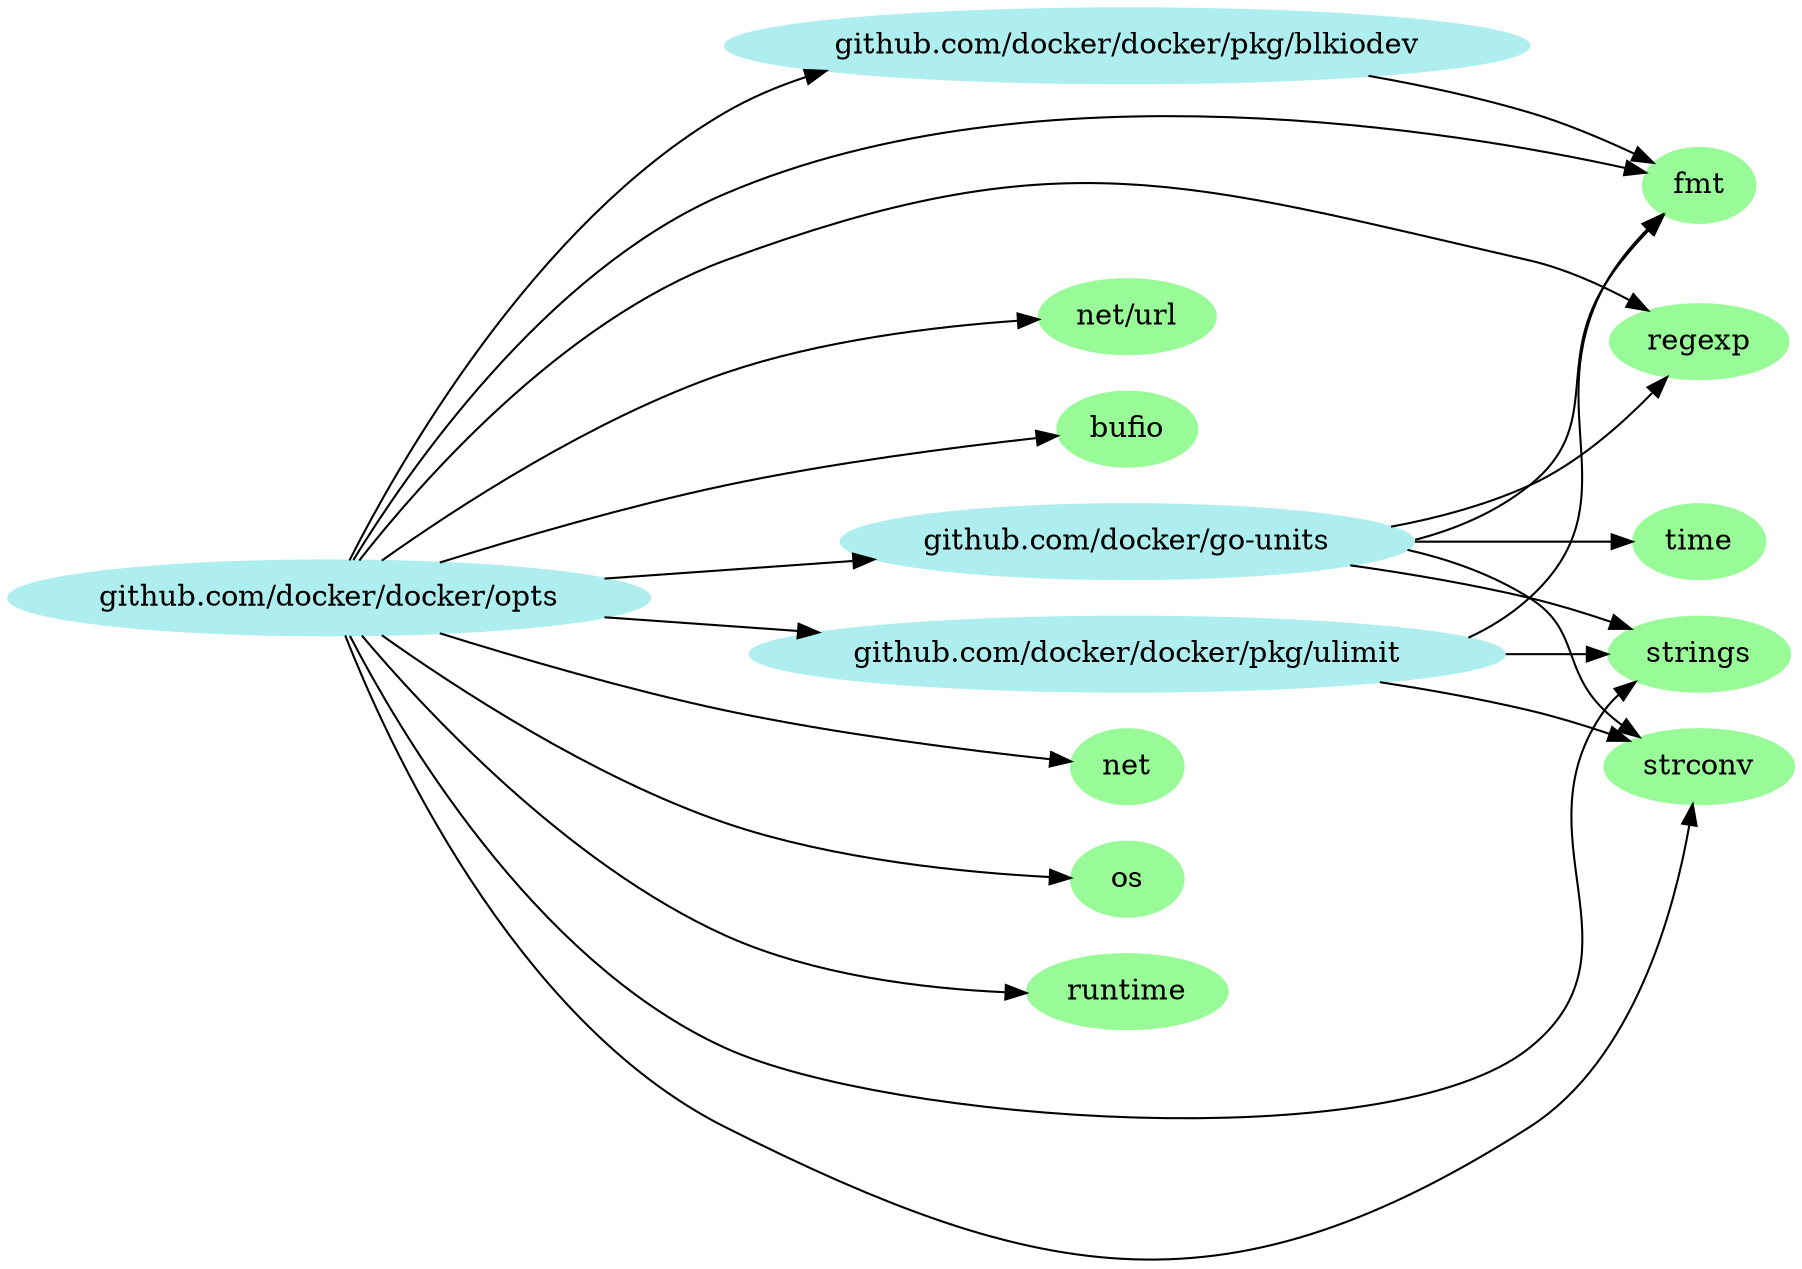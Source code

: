 digraph godep {
rankdir="LR"
0 [label="github.com/docker/docker/pkg/blkiodev" style="filled" color="paleturquoise"];
0 -> 1;
2 [label="regexp" style="filled" color="palegreen"];
3 [label="net/url" style="filled" color="palegreen"];
4 [label="github.com/docker/docker/opts" style="filled" color="paleturquoise"];
4 -> 5;
4 -> 1;
4 -> 0;
4 -> 6;
4 -> 7;
4 -> 8;
4 -> 3;
4 -> 9;
4 -> 2;
4 -> 10;
4 -> 11;
4 -> 12;
5 [label="bufio" style="filled" color="palegreen"];
6 [label="github.com/docker/docker/pkg/ulimit" style="filled" color="paleturquoise"];
6 -> 1;
6 -> 11;
6 -> 12;
12 [label="strings" style="filled" color="palegreen"];
1 [label="fmt" style="filled" color="palegreen"];
7 [label="github.com/docker/go-units" style="filled" color="paleturquoise"];
7 -> 1;
7 -> 2;
7 -> 11;
7 -> 12;
7 -> 13;
9 [label="os" style="filled" color="palegreen"];
11 [label="strconv" style="filled" color="palegreen"];
13 [label="time" style="filled" color="palegreen"];
8 [label="net" style="filled" color="palegreen"];
10 [label="runtime" style="filled" color="palegreen"];
}

